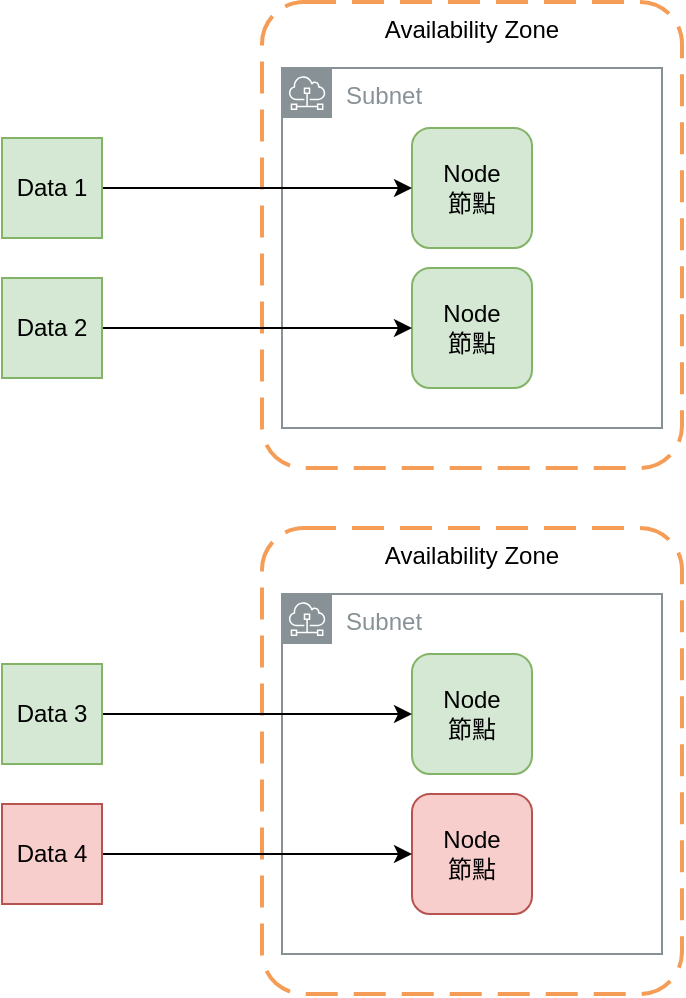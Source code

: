 <mxfile version="20.2.3" type="device"><diagram id="Ht1M8jgEwFfnCIfOTk4-" name="Page-1"><mxGraphModel dx="782" dy="539" grid="1" gridSize="10" guides="1" tooltips="1" connect="1" arrows="1" fold="1" page="1" pageScale="1" pageWidth="1169" pageHeight="827" math="0" shadow="0"><root><mxCell id="0"/><mxCell id="1" parent="0"/><mxCell id="FOXEX0rHd5SWP5_xNAB5-2" value="Availability Zone" style="rounded=1;arcSize=10;dashed=1;strokeColor=#F59D56;fillColor=none;gradientColor=none;dashPattern=8 4;strokeWidth=2;verticalAlign=top;" parent="1" vertex="1"><mxGeometry x="290" y="110" width="210" height="233" as="geometry"/></mxCell><mxCell id="gFLpRJx_ZoRFqa5E8rna-1" value="Subnet" style="sketch=0;outlineConnect=0;gradientColor=none;html=1;whiteSpace=wrap;fontSize=12;fontStyle=0;shape=mxgraph.aws4.group;grIcon=mxgraph.aws4.group_subnet;strokeColor=#879196;fillColor=none;verticalAlign=top;align=left;spacingLeft=30;fontColor=#879196;dashed=0;" vertex="1" parent="1"><mxGeometry x="300" y="143" width="190" height="180" as="geometry"/></mxCell><mxCell id="FOXEX0rHd5SWP5_xNAB5-3" value="Node&lt;br&gt;節點" style="rounded=1;whiteSpace=wrap;html=1;fillColor=#d5e8d4;strokeColor=#82b366;" parent="1" vertex="1"><mxGeometry x="365" y="173" width="60" height="60" as="geometry"/></mxCell><mxCell id="FOXEX0rHd5SWP5_xNAB5-4" value="Node&lt;br&gt;節點" style="rounded=1;whiteSpace=wrap;html=1;fillColor=#d5e8d4;strokeColor=#82b366;" parent="1" vertex="1"><mxGeometry x="365" y="243" width="60" height="60" as="geometry"/></mxCell><mxCell id="gFLpRJx_ZoRFqa5E8rna-2" value="Availability Zone" style="rounded=1;arcSize=10;dashed=1;strokeColor=#F59D56;fillColor=none;gradientColor=none;dashPattern=8 4;strokeWidth=2;verticalAlign=top;" vertex="1" parent="1"><mxGeometry x="290" y="373" width="210" height="233" as="geometry"/></mxCell><mxCell id="gFLpRJx_ZoRFqa5E8rna-3" value="Subnet" style="sketch=0;outlineConnect=0;gradientColor=none;html=1;whiteSpace=wrap;fontSize=12;fontStyle=0;shape=mxgraph.aws4.group;grIcon=mxgraph.aws4.group_subnet;strokeColor=#879196;fillColor=none;verticalAlign=top;align=left;spacingLeft=30;fontColor=#879196;dashed=0;" vertex="1" parent="1"><mxGeometry x="300" y="406" width="190" height="180" as="geometry"/></mxCell><mxCell id="gFLpRJx_ZoRFqa5E8rna-4" value="Node&lt;br&gt;節點" style="rounded=1;whiteSpace=wrap;html=1;fillColor=#d5e8d4;strokeColor=#82b366;" vertex="1" parent="1"><mxGeometry x="365" y="436" width="60" height="60" as="geometry"/></mxCell><mxCell id="gFLpRJx_ZoRFqa5E8rna-5" value="Node&lt;br&gt;節點" style="rounded=1;whiteSpace=wrap;html=1;fillColor=#f8cecc;strokeColor=#b85450;" vertex="1" parent="1"><mxGeometry x="365" y="506" width="60" height="60" as="geometry"/></mxCell><mxCell id="gFLpRJx_ZoRFqa5E8rna-14" style="edgeStyle=orthogonalEdgeStyle;rounded=0;orthogonalLoop=1;jettySize=auto;html=1;entryX=0;entryY=0.5;entryDx=0;entryDy=0;" edge="1" parent="1" source="gFLpRJx_ZoRFqa5E8rna-6" target="FOXEX0rHd5SWP5_xNAB5-3"><mxGeometry relative="1" as="geometry"/></mxCell><mxCell id="gFLpRJx_ZoRFqa5E8rna-6" value="Data 1" style="rounded=0;whiteSpace=wrap;html=1;fillColor=#d5e8d4;strokeColor=#82b366;" vertex="1" parent="1"><mxGeometry x="160" y="178" width="50" height="50" as="geometry"/></mxCell><mxCell id="gFLpRJx_ZoRFqa5E8rna-15" style="edgeStyle=orthogonalEdgeStyle;rounded=0;orthogonalLoop=1;jettySize=auto;html=1;" edge="1" parent="1" source="gFLpRJx_ZoRFqa5E8rna-11" target="FOXEX0rHd5SWP5_xNAB5-4"><mxGeometry relative="1" as="geometry"/></mxCell><mxCell id="gFLpRJx_ZoRFqa5E8rna-11" value="Data 2" style="rounded=0;whiteSpace=wrap;html=1;fillColor=#d5e8d4;strokeColor=#82b366;" vertex="1" parent="1"><mxGeometry x="160" y="248" width="50" height="50" as="geometry"/></mxCell><mxCell id="gFLpRJx_ZoRFqa5E8rna-16" style="edgeStyle=orthogonalEdgeStyle;rounded=0;orthogonalLoop=1;jettySize=auto;html=1;entryX=0;entryY=0.5;entryDx=0;entryDy=0;" edge="1" parent="1" source="gFLpRJx_ZoRFqa5E8rna-12" target="gFLpRJx_ZoRFqa5E8rna-4"><mxGeometry relative="1" as="geometry"/></mxCell><mxCell id="gFLpRJx_ZoRFqa5E8rna-12" value="Data 3" style="rounded=0;whiteSpace=wrap;html=1;fillColor=#d5e8d4;strokeColor=#82b366;" vertex="1" parent="1"><mxGeometry x="160" y="441" width="50" height="50" as="geometry"/></mxCell><mxCell id="gFLpRJx_ZoRFqa5E8rna-17" style="edgeStyle=orthogonalEdgeStyle;rounded=0;orthogonalLoop=1;jettySize=auto;html=1;entryX=0;entryY=0.5;entryDx=0;entryDy=0;" edge="1" parent="1" source="gFLpRJx_ZoRFqa5E8rna-13" target="gFLpRJx_ZoRFqa5E8rna-5"><mxGeometry relative="1" as="geometry"/></mxCell><mxCell id="gFLpRJx_ZoRFqa5E8rna-13" value="Data 4" style="rounded=0;whiteSpace=wrap;html=1;fillColor=#f8cecc;strokeColor=#b85450;" vertex="1" parent="1"><mxGeometry x="160" y="511" width="50" height="50" as="geometry"/></mxCell></root></mxGraphModel></diagram></mxfile>